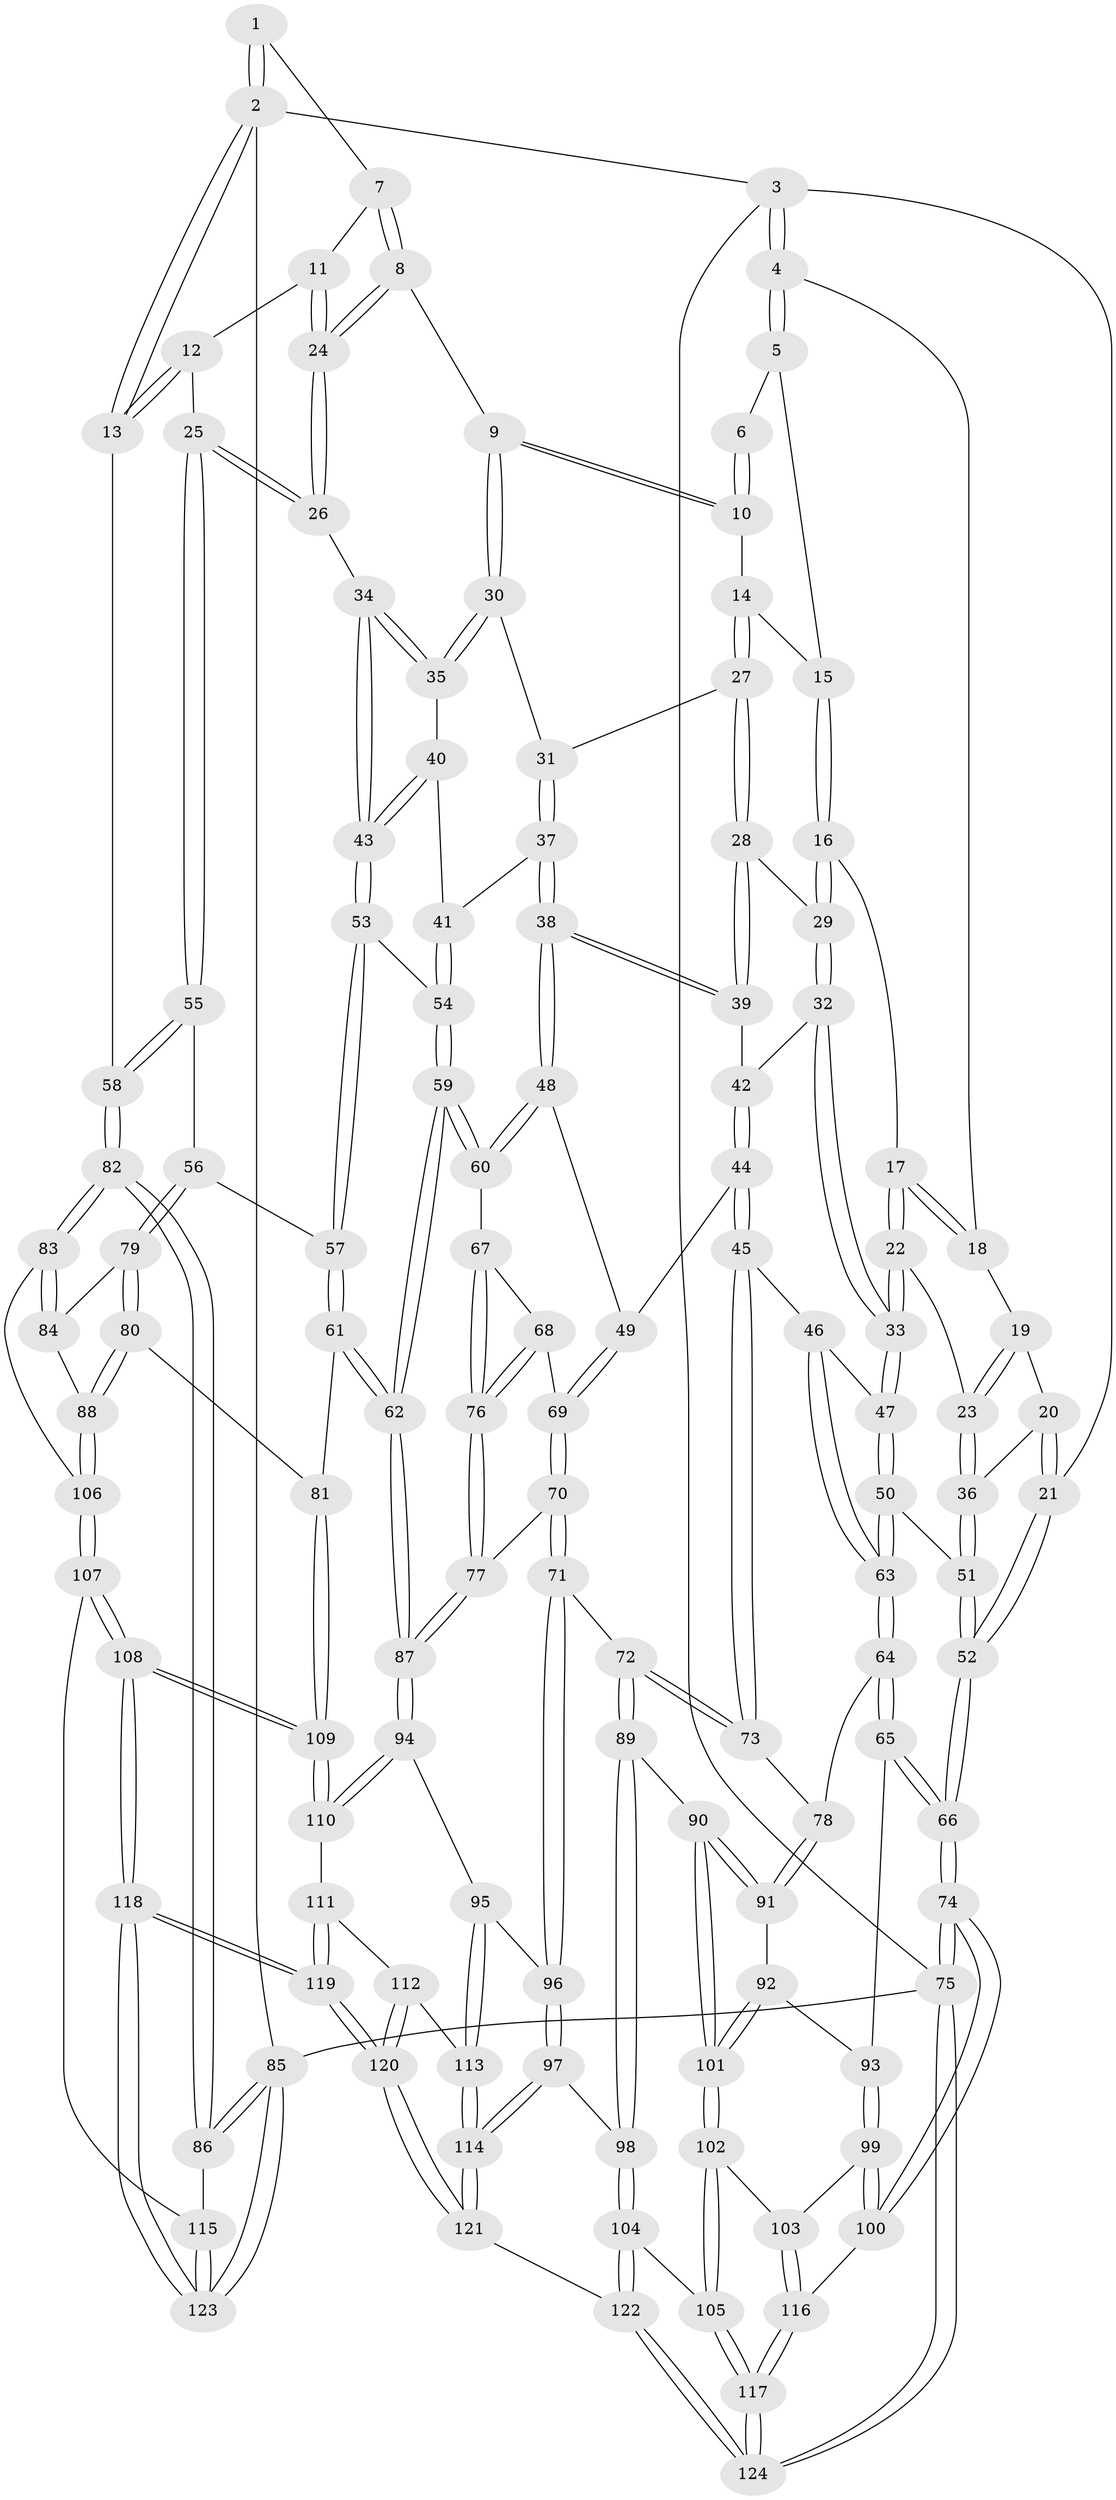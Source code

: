 // Generated by graph-tools (version 1.1) at 2025/01/03/09/25 05:01:06]
// undirected, 124 vertices, 307 edges
graph export_dot {
graph [start="1"]
  node [color=gray90,style=filled];
  1 [pos="+0.7602847963874906+0"];
  2 [pos="+1+0"];
  3 [pos="+0+0"];
  4 [pos="+0.08797432301087288+0"];
  5 [pos="+0.23231927995073906+0"];
  6 [pos="+0.6037581146806156+0"];
  7 [pos="+0.7632186482279958+0"];
  8 [pos="+0.6393982992591319+0.12728340120102274"];
  9 [pos="+0.6322941476633499+0.12673626473854752"];
  10 [pos="+0.564844546299043+0.06698720426326978"];
  11 [pos="+0.8056134630571266+0.08913106890553274"];
  12 [pos="+0.8451944965018986+0.09448441110986684"];
  13 [pos="+1+0"];
  14 [pos="+0.46578649539673594+0.1110741078545694"];
  15 [pos="+0.29245563172016664+0"];
  16 [pos="+0.2983798005429067+0.14189005208883854"];
  17 [pos="+0.22525489001823784+0.159287335965765"];
  18 [pos="+0.16967577124852948+0.07708595921098425"];
  19 [pos="+0.15309242633219658+0.13748996338701658"];
  20 [pos="+0.0076817818643555675+0.12661782775255406"];
  21 [pos="+0+0"];
  22 [pos="+0.16736573774180824+0.23806101663083634"];
  23 [pos="+0.13876601678981623+0.23864524849132618"];
  24 [pos="+0.7470293094358957+0.1872069951933309"];
  25 [pos="+0.953436374999469+0.2535279582816265"];
  26 [pos="+0.7680143938857745+0.24714153926948282"];
  27 [pos="+0.45929961007236286+0.128395211192376"];
  28 [pos="+0.4235367582635174+0.17568723284644946"];
  29 [pos="+0.3124132108484218+0.1583411390711625"];
  30 [pos="+0.6016361032130279+0.1946768767296967"];
  31 [pos="+0.552184622448767+0.2192323126558068"];
  32 [pos="+0.28866835425000265+0.25587861097102504"];
  33 [pos="+0.23278101681297542+0.2745750383044631"];
  34 [pos="+0.7572746689526958+0.26349661267574204"];
  35 [pos="+0.6285463843327233+0.25975959168114504"];
  36 [pos="+0.12459729595197176+0.2425741714529361"];
  37 [pos="+0.5049628850257459+0.3154855278426405"];
  38 [pos="+0.49285207902346034+0.32357299219055996"];
  39 [pos="+0.4271761003677641+0.23268392490689072"];
  40 [pos="+0.6077205126014721+0.2902530845149767"];
  41 [pos="+0.5939946680474524+0.3020120680258199"];
  42 [pos="+0.331751253968162+0.27944962796520123"];
  43 [pos="+0.7364771430259154+0.35041231757100905"];
  44 [pos="+0.35550074771732565+0.3942748115735185"];
  45 [pos="+0.3059195506966409+0.4215991529848998"];
  46 [pos="+0.277509610168962+0.39961891368829766"];
  47 [pos="+0.2396095619379792+0.3629579594940129"];
  48 [pos="+0.4868751211805841+0.34904576856995967"];
  49 [pos="+0.38398854080270156+0.3943517668604363"];
  50 [pos="+0.1100921220876914+0.390894805005437"];
  51 [pos="+0.08316803650193182+0.32217398416061516"];
  52 [pos="+0+0.3125864961202448"];
  53 [pos="+0.7362390382248242+0.3524424230486311"];
  54 [pos="+0.6562817902447484+0.38084862205997344"];
  55 [pos="+1+0.2702107453858114"];
  56 [pos="+0.8380753492146898+0.45356382839079445"];
  57 [pos="+0.7482635470397598+0.3714671540341362"];
  58 [pos="+1+0.24390956821815993"];
  59 [pos="+0.5701720489423748+0.466746689030665"];
  60 [pos="+0.5686159171036317+0.46556900972376625"];
  61 [pos="+0.630963185270249+0.5844320204236145"];
  62 [pos="+0.6185306938120902+0.5845953719897968"];
  63 [pos="+0.10119716219938678+0.4608797923023822"];
  64 [pos="+0.09396153410555162+0.49513485785684064"];
  65 [pos="+0.07217252350109545+0.5122192290916822"];
  66 [pos="+0+0.49668052495765136"];
  67 [pos="+0.5251290090190532+0.47585961065185456"];
  68 [pos="+0.433600290513426+0.47974545443069305"];
  69 [pos="+0.40528161836028376+0.442754904902941"];
  70 [pos="+0.373424523605395+0.5852507061994374"];
  71 [pos="+0.3579994690962899+0.5931006122878996"];
  72 [pos="+0.3347778259120816+0.587930356080123"];
  73 [pos="+0.29752475963503966+0.4501334089702108"];
  74 [pos="+0+0.7791434358087118"];
  75 [pos="+0+1"];
  76 [pos="+0.4214973135613906+0.5373595129026122"];
  77 [pos="+0.400475800234292+0.575239257303863"];
  78 [pos="+0.15370921451978112+0.5069846214039837"];
  79 [pos="+0.8382757299124568+0.4569593546955431"];
  80 [pos="+0.7016646911201939+0.5858284109820124"];
  81 [pos="+0.6683501359661053+0.589807065582913"];
  82 [pos="+1+0.5986888203296054"];
  83 [pos="+1+0.5999577240662484"];
  84 [pos="+0.8832335925793843+0.5024744683359712"];
  85 [pos="+1+1"];
  86 [pos="+1+0.8806009034536214"];
  87 [pos="+0.6107981147293315+0.5929220296321879"];
  88 [pos="+0.8433565088206418+0.6628899948599793"];
  89 [pos="+0.2886004909119861+0.6128055435095353"];
  90 [pos="+0.27464952295619327+0.6159939205094539"];
  91 [pos="+0.23592497288111428+0.5873278605369162"];
  92 [pos="+0.09411272305182726+0.6230337055199574"];
  93 [pos="+0.09140675383359562+0.6209613044200419"];
  94 [pos="+0.5643477971541542+0.7050157504228625"];
  95 [pos="+0.5478083056469035+0.7220106754665465"];
  96 [pos="+0.4387347569111128+0.7451449113228861"];
  97 [pos="+0.41261376686875867+0.7769061645035035"];
  98 [pos="+0.3332463330030951+0.8072132916255653"];
  99 [pos="+0+0.7517934056464749"];
  100 [pos="+0+0.7651709250584795"];
  101 [pos="+0.18564584449039812+0.709104415113397"];
  102 [pos="+0.18400136470759418+0.7718280234578608"];
  103 [pos="+0.08866940119155382+0.784938847975932"];
  104 [pos="+0.2746924764363165+0.8487068477099743"];
  105 [pos="+0.2367037356051469+0.8347417095300075"];
  106 [pos="+0.8759932397139919+0.7044339292848486"];
  107 [pos="+0.8441891070819696+0.7931286658898641"];
  108 [pos="+0.8000611645739156+0.8206840354533083"];
  109 [pos="+0.7603913721076232+0.8068555824194122"];
  110 [pos="+0.7218234903602151+0.8075501794293752"];
  111 [pos="+0.6649570162799693+0.8465472163779783"];
  112 [pos="+0.5988046081821894+0.8528247938517249"];
  113 [pos="+0.5683808892110617+0.8167441549882904"];
  114 [pos="+0.4776049394534527+0.9080954078694634"];
  115 [pos="+0.9447415637474984+0.8554485561684303"];
  116 [pos="+0.07344834552509395+0.8976967912074973"];
  117 [pos="+0.09448950141267241+0.9584475634631954"];
  118 [pos="+0.7450419718663458+1"];
  119 [pos="+0.6894560439417827+1"];
  120 [pos="+0.5775177557698176+1"];
  121 [pos="+0.4807519678842317+1"];
  122 [pos="+0.3830253831757434+1"];
  123 [pos="+0.8196500125222471+1"];
  124 [pos="+0+1"];
  1 -- 2;
  1 -- 2;
  1 -- 7;
  2 -- 3;
  2 -- 13;
  2 -- 13;
  2 -- 85;
  3 -- 4;
  3 -- 4;
  3 -- 21;
  3 -- 75;
  4 -- 5;
  4 -- 5;
  4 -- 18;
  5 -- 6;
  5 -- 15;
  6 -- 10;
  6 -- 10;
  7 -- 8;
  7 -- 8;
  7 -- 11;
  8 -- 9;
  8 -- 24;
  8 -- 24;
  9 -- 10;
  9 -- 10;
  9 -- 30;
  9 -- 30;
  10 -- 14;
  11 -- 12;
  11 -- 24;
  11 -- 24;
  12 -- 13;
  12 -- 13;
  12 -- 25;
  13 -- 58;
  14 -- 15;
  14 -- 27;
  14 -- 27;
  15 -- 16;
  15 -- 16;
  16 -- 17;
  16 -- 29;
  16 -- 29;
  17 -- 18;
  17 -- 18;
  17 -- 22;
  17 -- 22;
  18 -- 19;
  19 -- 20;
  19 -- 23;
  19 -- 23;
  20 -- 21;
  20 -- 21;
  20 -- 36;
  21 -- 52;
  21 -- 52;
  22 -- 23;
  22 -- 33;
  22 -- 33;
  23 -- 36;
  23 -- 36;
  24 -- 26;
  24 -- 26;
  25 -- 26;
  25 -- 26;
  25 -- 55;
  25 -- 55;
  26 -- 34;
  27 -- 28;
  27 -- 28;
  27 -- 31;
  28 -- 29;
  28 -- 39;
  28 -- 39;
  29 -- 32;
  29 -- 32;
  30 -- 31;
  30 -- 35;
  30 -- 35;
  31 -- 37;
  31 -- 37;
  32 -- 33;
  32 -- 33;
  32 -- 42;
  33 -- 47;
  33 -- 47;
  34 -- 35;
  34 -- 35;
  34 -- 43;
  34 -- 43;
  35 -- 40;
  36 -- 51;
  36 -- 51;
  37 -- 38;
  37 -- 38;
  37 -- 41;
  38 -- 39;
  38 -- 39;
  38 -- 48;
  38 -- 48;
  39 -- 42;
  40 -- 41;
  40 -- 43;
  40 -- 43;
  41 -- 54;
  41 -- 54;
  42 -- 44;
  42 -- 44;
  43 -- 53;
  43 -- 53;
  44 -- 45;
  44 -- 45;
  44 -- 49;
  45 -- 46;
  45 -- 73;
  45 -- 73;
  46 -- 47;
  46 -- 63;
  46 -- 63;
  47 -- 50;
  47 -- 50;
  48 -- 49;
  48 -- 60;
  48 -- 60;
  49 -- 69;
  49 -- 69;
  50 -- 51;
  50 -- 63;
  50 -- 63;
  51 -- 52;
  51 -- 52;
  52 -- 66;
  52 -- 66;
  53 -- 54;
  53 -- 57;
  53 -- 57;
  54 -- 59;
  54 -- 59;
  55 -- 56;
  55 -- 58;
  55 -- 58;
  56 -- 57;
  56 -- 79;
  56 -- 79;
  57 -- 61;
  57 -- 61;
  58 -- 82;
  58 -- 82;
  59 -- 60;
  59 -- 60;
  59 -- 62;
  59 -- 62;
  60 -- 67;
  61 -- 62;
  61 -- 62;
  61 -- 81;
  62 -- 87;
  62 -- 87;
  63 -- 64;
  63 -- 64;
  64 -- 65;
  64 -- 65;
  64 -- 78;
  65 -- 66;
  65 -- 66;
  65 -- 93;
  66 -- 74;
  66 -- 74;
  67 -- 68;
  67 -- 76;
  67 -- 76;
  68 -- 69;
  68 -- 76;
  68 -- 76;
  69 -- 70;
  69 -- 70;
  70 -- 71;
  70 -- 71;
  70 -- 77;
  71 -- 72;
  71 -- 96;
  71 -- 96;
  72 -- 73;
  72 -- 73;
  72 -- 89;
  72 -- 89;
  73 -- 78;
  74 -- 75;
  74 -- 75;
  74 -- 100;
  74 -- 100;
  75 -- 124;
  75 -- 124;
  75 -- 85;
  76 -- 77;
  76 -- 77;
  77 -- 87;
  77 -- 87;
  78 -- 91;
  78 -- 91;
  79 -- 80;
  79 -- 80;
  79 -- 84;
  80 -- 81;
  80 -- 88;
  80 -- 88;
  81 -- 109;
  81 -- 109;
  82 -- 83;
  82 -- 83;
  82 -- 86;
  82 -- 86;
  83 -- 84;
  83 -- 84;
  83 -- 106;
  84 -- 88;
  85 -- 86;
  85 -- 86;
  85 -- 123;
  85 -- 123;
  86 -- 115;
  87 -- 94;
  87 -- 94;
  88 -- 106;
  88 -- 106;
  89 -- 90;
  89 -- 98;
  89 -- 98;
  90 -- 91;
  90 -- 91;
  90 -- 101;
  90 -- 101;
  91 -- 92;
  92 -- 93;
  92 -- 101;
  92 -- 101;
  93 -- 99;
  93 -- 99;
  94 -- 95;
  94 -- 110;
  94 -- 110;
  95 -- 96;
  95 -- 113;
  95 -- 113;
  96 -- 97;
  96 -- 97;
  97 -- 98;
  97 -- 114;
  97 -- 114;
  98 -- 104;
  98 -- 104;
  99 -- 100;
  99 -- 100;
  99 -- 103;
  100 -- 116;
  101 -- 102;
  101 -- 102;
  102 -- 103;
  102 -- 105;
  102 -- 105;
  103 -- 116;
  103 -- 116;
  104 -- 105;
  104 -- 122;
  104 -- 122;
  105 -- 117;
  105 -- 117;
  106 -- 107;
  106 -- 107;
  107 -- 108;
  107 -- 108;
  107 -- 115;
  108 -- 109;
  108 -- 109;
  108 -- 118;
  108 -- 118;
  109 -- 110;
  109 -- 110;
  110 -- 111;
  111 -- 112;
  111 -- 119;
  111 -- 119;
  112 -- 113;
  112 -- 120;
  112 -- 120;
  113 -- 114;
  113 -- 114;
  114 -- 121;
  114 -- 121;
  115 -- 123;
  115 -- 123;
  116 -- 117;
  116 -- 117;
  117 -- 124;
  117 -- 124;
  118 -- 119;
  118 -- 119;
  118 -- 123;
  118 -- 123;
  119 -- 120;
  119 -- 120;
  120 -- 121;
  120 -- 121;
  121 -- 122;
  122 -- 124;
  122 -- 124;
}

